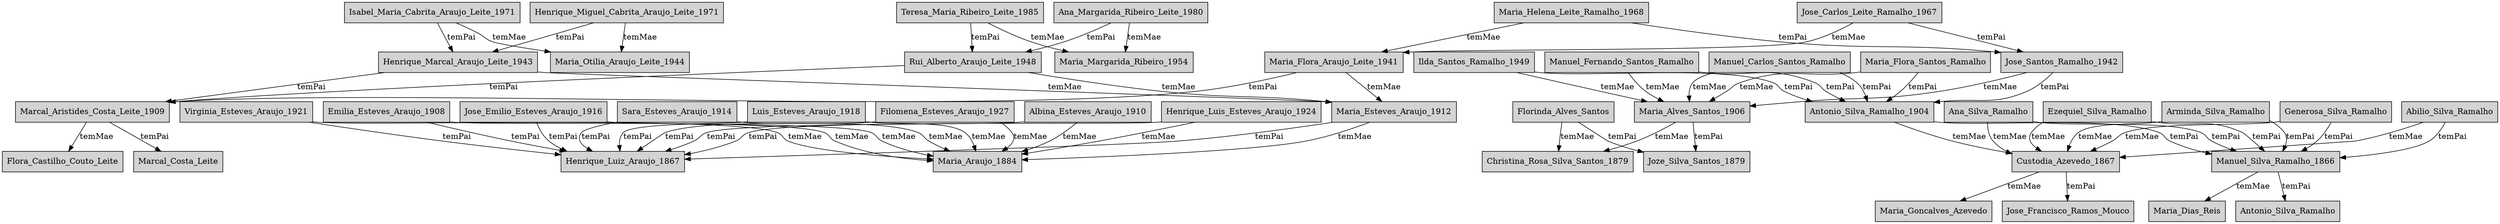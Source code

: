 digraph Family
{
    node [shape=box,style=filled];
    Henrique_Marcal_Araujo_Leite_1943 -> Maria_Esteves_Araujo_1912 [label="temMae"];
    Henrique_Marcal_Araujo_Leite_1943 -> Marcal_Aristides_Costa_Leite_1909 [label="temPai"];
    Jose_Emilio_Esteves_Araujo_1916 -> Maria_Araujo_1884 [label="temMae"];
    Jose_Emilio_Esteves_Araujo_1916 -> Henrique_Luiz_Araujo_1867 [label="temPai"];
    Maria_Alves_Santos_1906 -> Christina_Rosa_Silva_Santos_1879 [label="temMae"];
    Maria_Alves_Santos_1906 -> Joze_Silva_Santos_1879 [label="temPai"];
    Arminda_Silva_Ramalho -> Custodia_Azevedo_1867 [label="temMae"];
    Arminda_Silva_Ramalho -> Manuel_Silva_Ramalho_1866 [label="temPai"];
    Maria_Flora_Santos_Ramalho -> Maria_Alves_Santos_1906 [label="temMae"];
    Maria_Flora_Santos_Ramalho -> Antonio_Silva_Ramalho_1904 [label="temPai"];
    Ezequiel_Silva_Ramalho -> Custodia_Azevedo_1867 [label="temMae"];
    Ezequiel_Silva_Ramalho -> Manuel_Silva_Ramalho_1866 [label="temPai"];
    Custodia_Azevedo_1867 -> Maria_Goncalves_Azevedo [label="temMae"];
    Custodia_Azevedo_1867 -> Jose_Francisco_Ramos_Mouco [label="temPai"];
    Emilia_Esteves_Araujo_1908 -> Maria_Araujo_1884 [label="temMae"];
    Emilia_Esteves_Araujo_1908 -> Henrique_Luiz_Araujo_1867 [label="temPai"];
    Teresa_Maria_Ribeiro_Leite_1985 -> Maria_Margarida_Ribeiro_1954 [label="temMae"];
    Teresa_Maria_Ribeiro_Leite_1985 -> Rui_Alberto_Araujo_Leite_1948 [label="temPai"];
    Ana_Silva_Ramalho -> Custodia_Azevedo_1867 [label="temMae"];
    Ana_Silva_Ramalho -> Manuel_Silva_Ramalho_1866 [label="temPai"];
    Virginia_Esteves_Araujo_1921 -> Maria_Araujo_1884 [label="temMae"];
    Virginia_Esteves_Araujo_1921 -> Henrique_Luiz_Araujo_1867 [label="temPai"];
    Luis_Esteves_Araujo_1918 -> Maria_Araujo_1884 [label="temMae"];
    Luis_Esteves_Araujo_1918 -> Henrique_Luiz_Araujo_1867 [label="temPai"];
    Albina_Esteves_Araujo_1910 -> Maria_Araujo_1884 [label="temMae"];
    Albina_Esteves_Araujo_1910 -> Henrique_Luiz_Araujo_1867 [label="temPai"];
    Generosa_Silva_Ramalho -> Custodia_Azevedo_1867 [label="temMae"];
    Generosa_Silva_Ramalho -> Manuel_Silva_Ramalho_1866 [label="temPai"];
    Manuel_Silva_Ramalho_1866 -> Maria_Dias_Reis [label="temMae"];
    Manuel_Silva_Ramalho_1866 -> Antonio_Silva_Ramalho [label="temPai"];
    Maria_Helena_Leite_Ramalho_1968 -> Maria_Flora_Araujo_Leite_1941 [label="temMae"];
    Maria_Helena_Leite_Ramalho_1968 -> Jose_Santos_Ramalho_1942 [label="temPai"];
    Jose_Carlos_Leite_Ramalho_1967 -> Maria_Flora_Araujo_Leite_1941 [label="temMae"];
    Jose_Carlos_Leite_Ramalho_1967 -> Jose_Santos_Ramalho_1942 [label="temPai"];
    Jose_Santos_Ramalho_1942 -> Maria_Alves_Santos_1906 [label="temMae"];
    Jose_Santos_Ramalho_1942 -> Antonio_Silva_Ramalho_1904 [label="temPai"];
    Rui_Alberto_Araujo_Leite_1948 -> Maria_Esteves_Araujo_1912 [label="temMae"];
    Rui_Alberto_Araujo_Leite_1948 -> Marcal_Aristides_Costa_Leite_1909 [label="temPai"];
    Antonio_Silva_Ramalho_1904 -> Custodia_Azevedo_1867 [label="temMae"];
    Antonio_Silva_Ramalho_1904 -> Manuel_Silva_Ramalho_1866 [label="temPai"];
    Sara_Esteves_Araujo_1914 -> Maria_Araujo_1884 [label="temMae"];
    Sara_Esteves_Araujo_1914 -> Henrique_Luiz_Araujo_1867 [label="temPai"];
    Abilio_Silva_Ramalho -> Custodia_Azevedo_1867 [label="temMae"];
    Abilio_Silva_Ramalho -> Manuel_Silva_Ramalho_1866 [label="temPai"];
    Isabel_Maria_Cabrita_Araujo_Leite_1971 -> Maria_Otilia_Araujo_Leite_1944 [label="temMae"];
    Isabel_Maria_Cabrita_Araujo_Leite_1971 -> Henrique_Marcal_Araujo_Leite_1943 [label="temPai"];
    Filomena_Esteves_Araujo_1927 -> Maria_Araujo_1884 [label="temMae"];
    Filomena_Esteves_Araujo_1927 -> Henrique_Luiz_Araujo_1867 [label="temPai"];
    Ilda_Santos_Ramalho_1949 -> Maria_Alves_Santos_1906 [label="temMae"];
    Ilda_Santos_Ramalho_1949 -> Antonio_Silva_Ramalho_1904 [label="temPai"];
    Ana_Margarida_Ribeiro_Leite_1980 -> Maria_Margarida_Ribeiro_1954 [label="temMae"];
    Ana_Margarida_Ribeiro_Leite_1980 -> Rui_Alberto_Araujo_Leite_1948 [label="temPai"];
    Manuel_Carlos_Santos_Ramalho -> Maria_Alves_Santos_1906 [label="temMae"];
    Manuel_Carlos_Santos_Ramalho -> Antonio_Silva_Ramalho_1904 [label="temPai"];
    Henrique_Miguel_Cabrita_Araujo_Leite_1971 -> Maria_Otilia_Araujo_Leite_1944 [label="temMae"];
    Henrique_Miguel_Cabrita_Araujo_Leite_1971 -> Henrique_Marcal_Araujo_Leite_1943 [label="temPai"];
    Manuel_Fernando_Santos_Ramalho -> Maria_Alves_Santos_1906 [label="temMae"];
    Manuel_Fernando_Santos_Ramalho -> Antonio_Silva_Ramalho_1904 [label="temPai"];
    Florinda_Alves_Santos -> Christina_Rosa_Silva_Santos_1879 [label="temMae"];
    Florinda_Alves_Santos -> Joze_Silva_Santos_1879 [label="temPai"];
    Henrique_Luis_Esteves_Araujo_1924 -> Maria_Araujo_1884 [label="temMae"];
    Henrique_Luis_Esteves_Araujo_1924 -> Henrique_Luiz_Araujo_1867 [label="temPai"];
    Maria_Esteves_Araujo_1912 -> Maria_Araujo_1884 [label="temMae"];
    Maria_Esteves_Araujo_1912 -> Henrique_Luiz_Araujo_1867 [label="temPai"];
    Marcal_Aristides_Costa_Leite_1909 -> Flora_Castilho_Couto_Leite [label="temMae"];
    Marcal_Aristides_Costa_Leite_1909 -> Marcal_Costa_Leite [label="temPai"];
    Maria_Flora_Araujo_Leite_1941 -> Maria_Esteves_Araujo_1912 [label="temMae"];
    Maria_Flora_Araujo_Leite_1941 -> Marcal_Aristides_Costa_Leite_1909 [label="temPai"];
}
